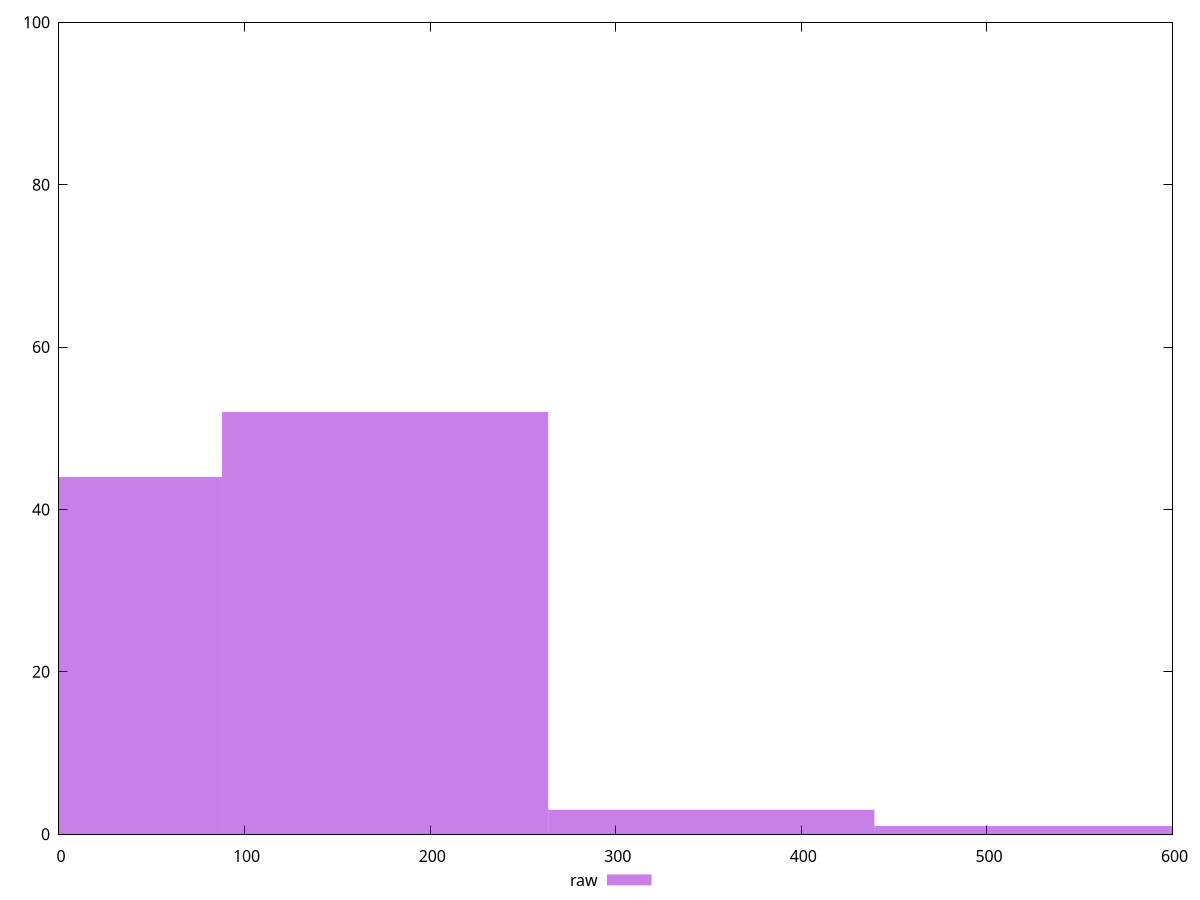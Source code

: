 reset

$raw <<EOF
527.2496515316722 1
351.49976768778146 3
0 44
175.74988384389073 52
EOF

set key outside below
set boxwidth 175.74988384389073
set xrange [0:600]
set yrange [0:100]
set trange [0:100]
set style fill transparent solid 0.5 noborder
set terminal svg size 640, 490 enhanced background rgb 'white'
set output "report_00017_2021-02-10T15-08-03.406Z/unused-css-rules/samples/pages/raw/histogram.svg"

plot $raw title "raw" with boxes

reset
